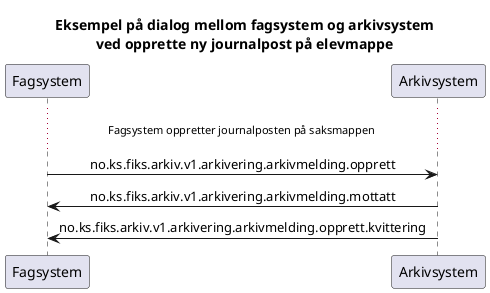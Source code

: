 @startuml
skinparam sequenceMessageAlign center 

title "Eksempel på dialog mellom fagsystem og arkivsystem\nved opprette ny journalpost på elevmappe"


participant Fagsystem as "Fagsystem"
participant Arkivsystem as "Arkivsystem"

...Fagsystem oppretter journalposten på saksmappen ...
Fagsystem -> Arkivsystem : no.ks.fiks.arkiv.v1.arkivering.arkivmelding.opprett
Fagsystem <- Arkivsystem : no.ks.fiks.arkiv.v1.arkivering.arkivmelding.mottatt
Fagsystem <- Arkivsystem : no.ks.fiks.arkiv.v1.arkivering.arkivmelding.opprett.kvittering
@enduml